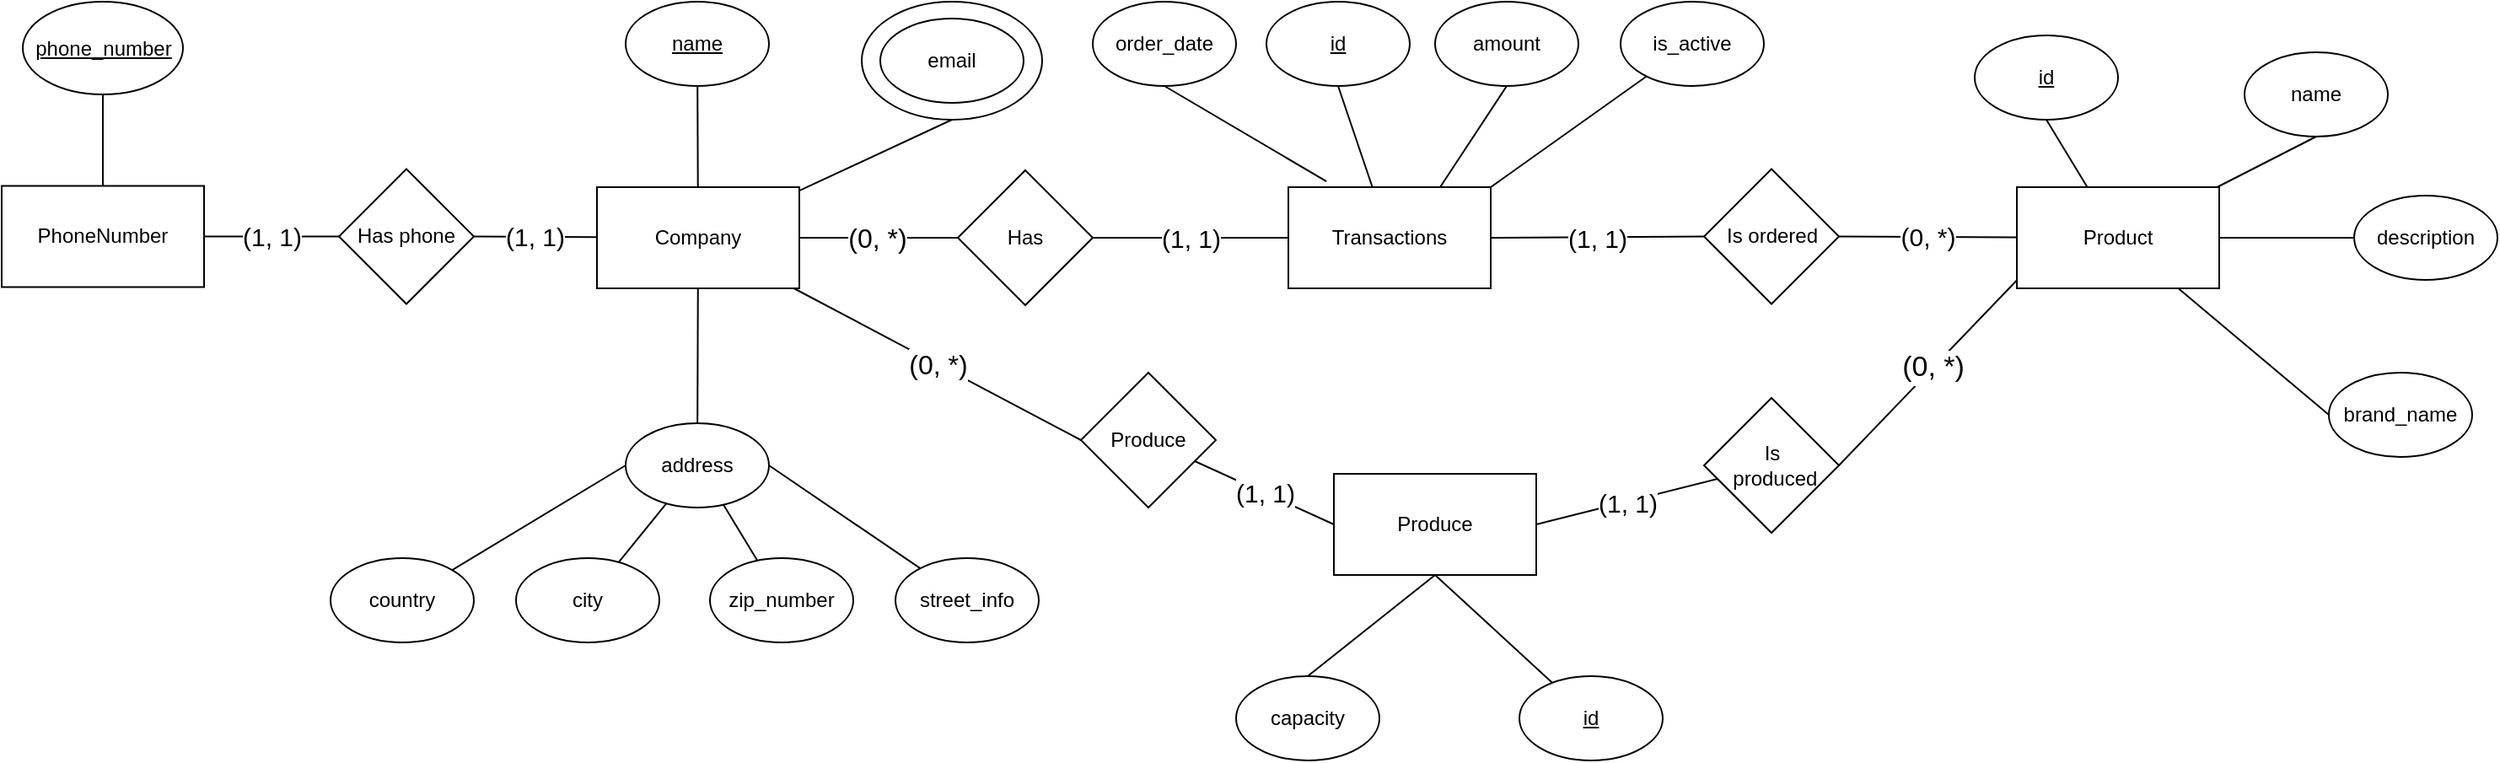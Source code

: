 <mxfile version="21.3.7" type="github">
  <diagram name="Page-1" id="CjbLvuf9Ty9q6dteD8Ma">
    <mxGraphModel dx="1900" dy="549" grid="1" gridSize="10" guides="1" tooltips="1" connect="1" arrows="1" fold="1" page="1" pageScale="1" pageWidth="850" pageHeight="1100" math="0" shadow="0">
      <root>
        <mxCell id="0" />
        <mxCell id="1" parent="0" />
        <mxCell id="WMxFekpVjy091wSbI-C_-6" style="rounded=0;orthogonalLoop=1;jettySize=auto;html=1;entryX=0.5;entryY=1;entryDx=0;entryDy=0;endArrow=none;endFill=0;" parent="1" source="WMxFekpVjy091wSbI-C_-1" target="WMxFekpVjy091wSbI-C_-2" edge="1">
          <mxGeometry relative="1" as="geometry" />
        </mxCell>
        <mxCell id="WMxFekpVjy091wSbI-C_-7" style="rounded=0;orthogonalLoop=1;jettySize=auto;html=1;entryX=0.5;entryY=1;entryDx=0;entryDy=0;endArrow=none;endFill=0;" parent="1" source="WMxFekpVjy091wSbI-C_-1" target="WMxFekpVjy091wSbI-C_-3" edge="1">
          <mxGeometry relative="1" as="geometry" />
        </mxCell>
        <mxCell id="WMxFekpVjy091wSbI-C_-8" style="rounded=0;orthogonalLoop=1;jettySize=auto;html=1;entryX=0;entryY=0.5;entryDx=0;entryDy=0;endArrow=none;endFill=0;" parent="1" source="WMxFekpVjy091wSbI-C_-1" target="WMxFekpVjy091wSbI-C_-4" edge="1">
          <mxGeometry relative="1" as="geometry" />
        </mxCell>
        <mxCell id="WMxFekpVjy091wSbI-C_-9" style="rounded=0;orthogonalLoop=1;jettySize=auto;html=1;entryX=0;entryY=0.5;entryDx=0;entryDy=0;endArrow=none;endFill=0;" parent="1" source="WMxFekpVjy091wSbI-C_-1" target="WMxFekpVjy091wSbI-C_-5" edge="1">
          <mxGeometry relative="1" as="geometry" />
        </mxCell>
        <mxCell id="WMxFekpVjy091wSbI-C_-32" value="&lt;font style=&quot;font-size: 17px;&quot;&gt;(0, *)&lt;/font&gt;" style="rounded=0;orthogonalLoop=1;jettySize=auto;html=1;endArrow=none;endFill=0;entryX=1;entryY=0.5;entryDx=0;entryDy=0;" parent="1" target="JQodVGw4U6Q7ayuIJfdO-9" edge="1">
          <mxGeometry relative="1" as="geometry">
            <mxPoint x="920" y="200" as="sourcePoint" />
            <mxPoint x="850" y="290" as="targetPoint" />
          </mxGeometry>
        </mxCell>
        <mxCell id="WMxFekpVjy091wSbI-C_-59" value="&lt;font style=&quot;font-size: 15px;&quot;&gt;(0, *)&lt;/font&gt;" style="rounded=0;orthogonalLoop=1;jettySize=auto;html=1;entryX=1;entryY=0.5;entryDx=0;entryDy=0;endArrow=none;endFill=0;startArrow=none;startFill=0;" parent="1" source="WMxFekpVjy091wSbI-C_-1" target="WMxFekpVjy091wSbI-C_-53" edge="1">
          <mxGeometry relative="1" as="geometry">
            <mxPoint x="816" y="179.25" as="targetPoint" />
          </mxGeometry>
        </mxCell>
        <mxCell id="WMxFekpVjy091wSbI-C_-1" value="Product" style="rounded=0;whiteSpace=wrap;html=1;" parent="1" vertex="1">
          <mxGeometry x="915" y="150" width="120" height="60" as="geometry" />
        </mxCell>
        <mxCell id="WMxFekpVjy091wSbI-C_-2" value="&lt;u&gt;id&lt;/u&gt;" style="ellipse;whiteSpace=wrap;html=1;" parent="1" vertex="1">
          <mxGeometry x="890" y="60" width="85" height="50" as="geometry" />
        </mxCell>
        <mxCell id="WMxFekpVjy091wSbI-C_-3" value="name" style="ellipse;whiteSpace=wrap;html=1;" parent="1" vertex="1">
          <mxGeometry x="1050" y="70" width="85" height="50" as="geometry" />
        </mxCell>
        <mxCell id="WMxFekpVjy091wSbI-C_-4" value="description" style="ellipse;whiteSpace=wrap;html=1;" parent="1" vertex="1">
          <mxGeometry x="1115" y="155" width="85" height="50" as="geometry" />
        </mxCell>
        <mxCell id="WMxFekpVjy091wSbI-C_-5" value="brand_name" style="ellipse;whiteSpace=wrap;html=1;" parent="1" vertex="1">
          <mxGeometry x="1100" y="260" width="85" height="50" as="geometry" />
        </mxCell>
        <mxCell id="WMxFekpVjy091wSbI-C_-12" style="rounded=0;orthogonalLoop=1;jettySize=auto;html=1;endArrow=none;endFill=0;" parent="1" source="WMxFekpVjy091wSbI-C_-10" target="WMxFekpVjy091wSbI-C_-11" edge="1">
          <mxGeometry relative="1" as="geometry" />
        </mxCell>
        <mxCell id="WMxFekpVjy091wSbI-C_-22" style="rounded=0;orthogonalLoop=1;jettySize=auto;html=1;endArrow=none;endFill=0;" parent="1" source="WMxFekpVjy091wSbI-C_-10" target="WMxFekpVjy091wSbI-C_-13" edge="1">
          <mxGeometry relative="1" as="geometry" />
        </mxCell>
        <mxCell id="WMxFekpVjy091wSbI-C_-29" style="rounded=0;orthogonalLoop=1;jettySize=auto;html=1;entryX=0.5;entryY=1;entryDx=0;entryDy=0;endArrow=none;endFill=0;" parent="1" source="WMxFekpVjy091wSbI-C_-10" target="WMxFekpVjy091wSbI-C_-26" edge="1">
          <mxGeometry relative="1" as="geometry" />
        </mxCell>
        <mxCell id="WMxFekpVjy091wSbI-C_-31" value="&lt;font style=&quot;font-size: 16px;&quot;&gt;(0, *)&lt;/font&gt;" style="rounded=0;orthogonalLoop=1;jettySize=auto;html=1;endArrow=none;endFill=0;" parent="1" source="WMxFekpVjy091wSbI-C_-10" edge="1">
          <mxGeometry relative="1" as="geometry">
            <mxPoint x="360" y="300" as="targetPoint" />
          </mxGeometry>
        </mxCell>
        <mxCell id="WMxFekpVjy091wSbI-C_-55" style="rounded=0;orthogonalLoop=1;jettySize=auto;html=1;endArrow=none;endFill=0;startArrow=none;startFill=0;entryX=0;entryY=0.5;entryDx=0;entryDy=0;" parent="1" source="WMxFekpVjy091wSbI-C_-10" target="WMxFekpVjy091wSbI-C_-47" edge="1">
          <mxGeometry relative="1" as="geometry">
            <mxPoint x="281" y="180" as="targetPoint" />
          </mxGeometry>
        </mxCell>
        <mxCell id="WMxFekpVjy091wSbI-C_-64" value="&lt;font style=&quot;font-size: 15px;&quot;&gt;(1, 1)&lt;/font&gt;" style="rounded=0;orthogonalLoop=1;jettySize=auto;html=1;entryX=1;entryY=0.5;entryDx=0;entryDy=0;endArrow=none;endFill=0;" parent="1" source="WMxFekpVjy091wSbI-C_-10" target="WMxFekpVjy091wSbI-C_-63" edge="1">
          <mxGeometry x="0.009" relative="1" as="geometry">
            <mxPoint as="offset" />
          </mxGeometry>
        </mxCell>
        <mxCell id="WMxFekpVjy091wSbI-C_-10" value="Company" style="rounded=0;whiteSpace=wrap;html=1;" parent="1" vertex="1">
          <mxGeometry x="73" y="150" width="120" height="60" as="geometry" />
        </mxCell>
        <mxCell id="WMxFekpVjy091wSbI-C_-11" value="name" style="ellipse;whiteSpace=wrap;html=1;fontStyle=4" parent="1" vertex="1">
          <mxGeometry x="90" y="40" width="85" height="50" as="geometry" />
        </mxCell>
        <mxCell id="WMxFekpVjy091wSbI-C_-13" value="address" style="ellipse;whiteSpace=wrap;html=1;" parent="1" vertex="1">
          <mxGeometry x="90" y="290" width="85" height="50" as="geometry" />
        </mxCell>
        <mxCell id="WMxFekpVjy091wSbI-C_-19" style="rounded=0;orthogonalLoop=1;jettySize=auto;html=1;endArrow=none;endFill=0;" parent="1" source="WMxFekpVjy091wSbI-C_-14" target="WMxFekpVjy091wSbI-C_-13" edge="1">
          <mxGeometry relative="1" as="geometry" />
        </mxCell>
        <mxCell id="WMxFekpVjy091wSbI-C_-14" value="city" style="ellipse;whiteSpace=wrap;html=1;" parent="1" vertex="1">
          <mxGeometry x="25" y="370" width="85" height="50" as="geometry" />
        </mxCell>
        <mxCell id="WMxFekpVjy091wSbI-C_-20" style="rounded=0;orthogonalLoop=1;jettySize=auto;html=1;entryX=0.682;entryY=0.964;entryDx=0;entryDy=0;entryPerimeter=0;endArrow=none;endFill=0;" parent="1" source="WMxFekpVjy091wSbI-C_-15" target="WMxFekpVjy091wSbI-C_-13" edge="1">
          <mxGeometry relative="1" as="geometry" />
        </mxCell>
        <mxCell id="WMxFekpVjy091wSbI-C_-15" value="zip_number" style="ellipse;whiteSpace=wrap;html=1;" parent="1" vertex="1">
          <mxGeometry x="140" y="370" width="85" height="50" as="geometry" />
        </mxCell>
        <mxCell id="WMxFekpVjy091wSbI-C_-21" style="rounded=0;orthogonalLoop=1;jettySize=auto;html=1;endArrow=none;endFill=0;entryX=1;entryY=0.5;entryDx=0;entryDy=0;" parent="1" source="WMxFekpVjy091wSbI-C_-16" target="WMxFekpVjy091wSbI-C_-13" edge="1">
          <mxGeometry relative="1" as="geometry">
            <mxPoint x="170" y="305" as="targetPoint" />
          </mxGeometry>
        </mxCell>
        <mxCell id="WMxFekpVjy091wSbI-C_-16" value="street_info" style="ellipse;whiteSpace=wrap;html=1;" parent="1" vertex="1">
          <mxGeometry x="250" y="370" width="85" height="50" as="geometry" />
        </mxCell>
        <mxCell id="WMxFekpVjy091wSbI-C_-18" style="rounded=0;orthogonalLoop=1;jettySize=auto;html=1;entryX=0;entryY=0.5;entryDx=0;entryDy=0;endArrow=none;endFill=0;" parent="1" source="WMxFekpVjy091wSbI-C_-17" target="WMxFekpVjy091wSbI-C_-13" edge="1">
          <mxGeometry relative="1" as="geometry" />
        </mxCell>
        <mxCell id="WMxFekpVjy091wSbI-C_-17" value="country" style="ellipse;whiteSpace=wrap;html=1;" parent="1" vertex="1">
          <mxGeometry x="-85" y="370" width="85" height="50" as="geometry" />
        </mxCell>
        <mxCell id="WMxFekpVjy091wSbI-C_-23" value="phone_number" style="ellipse;whiteSpace=wrap;html=1;fontStyle=4" parent="1" vertex="1">
          <mxGeometry x="-267.5" y="40" width="95" height="55" as="geometry" />
        </mxCell>
        <mxCell id="WMxFekpVjy091wSbI-C_-28" value="" style="group" parent="1" vertex="1" connectable="0">
          <mxGeometry x="230" y="40" width="107" height="70" as="geometry" />
        </mxCell>
        <mxCell id="WMxFekpVjy091wSbI-C_-26" value="" style="ellipse;whiteSpace=wrap;html=1;fontStyle=0" parent="WMxFekpVjy091wSbI-C_-28" vertex="1">
          <mxGeometry width="107" height="70" as="geometry" />
        </mxCell>
        <mxCell id="WMxFekpVjy091wSbI-C_-25" value="email" style="ellipse;whiteSpace=wrap;html=1;fontStyle=0" parent="WMxFekpVjy091wSbI-C_-28" vertex="1">
          <mxGeometry x="11" y="10" width="85" height="50" as="geometry" />
        </mxCell>
        <mxCell id="WMxFekpVjy091wSbI-C_-35" style="rounded=0;orthogonalLoop=1;jettySize=auto;html=1;entryX=0.5;entryY=0;entryDx=0;entryDy=0;exitX=0.5;exitY=1;exitDx=0;exitDy=0;endArrow=none;endFill=0;" parent="1" source="JQodVGw4U6Q7ayuIJfdO-8" target="WMxFekpVjy091wSbI-C_-33" edge="1">
          <mxGeometry relative="1" as="geometry">
            <mxPoint x="552" y="420" as="sourcePoint" />
          </mxGeometry>
        </mxCell>
        <mxCell id="WMxFekpVjy091wSbI-C_-33" value="capacity" style="ellipse;whiteSpace=wrap;html=1;" parent="1" vertex="1">
          <mxGeometry x="452" y="440" width="85" height="50" as="geometry" />
        </mxCell>
        <mxCell id="WMxFekpVjy091wSbI-C_-42" value="order_date" style="ellipse;whiteSpace=wrap;html=1;fontStyle=0" parent="1" vertex="1">
          <mxGeometry x="367" y="40" width="85" height="50" as="geometry" />
        </mxCell>
        <mxCell id="WMxFekpVjy091wSbI-C_-43" value="amount" style="ellipse;whiteSpace=wrap;html=1;" parent="1" vertex="1">
          <mxGeometry x="570" y="40" width="85" height="50" as="geometry" />
        </mxCell>
        <mxCell id="WMxFekpVjy091wSbI-C_-44" style="rounded=0;orthogonalLoop=1;jettySize=auto;html=1;entryX=0.5;entryY=1;entryDx=0;entryDy=0;endArrow=none;endFill=0;exitX=0.188;exitY=-0.057;exitDx=0;exitDy=0;exitPerimeter=0;" parent="1" source="WMxFekpVjy091wSbI-C_-39" target="WMxFekpVjy091wSbI-C_-42" edge="1">
          <mxGeometry relative="1" as="geometry">
            <mxPoint x="496.958" y="137.5" as="sourcePoint" />
          </mxGeometry>
        </mxCell>
        <mxCell id="WMxFekpVjy091wSbI-C_-45" style="rounded=0;orthogonalLoop=1;jettySize=auto;html=1;entryX=0.5;entryY=1;entryDx=0;entryDy=0;endArrow=none;endFill=0;exitX=0.75;exitY=0;exitDx=0;exitDy=0;" parent="1" source="WMxFekpVjy091wSbI-C_-39" target="WMxFekpVjy091wSbI-C_-43" edge="1">
          <mxGeometry relative="1" as="geometry">
            <mxPoint x="635.5" y="90" as="targetPoint" />
            <mxPoint x="586.681" y="137.5" as="sourcePoint" />
          </mxGeometry>
        </mxCell>
        <mxCell id="WMxFekpVjy091wSbI-C_-54" value="&lt;font style=&quot;font-size: 15px;&quot;&gt;(1, 1)&lt;/font&gt;" style="rounded=0;orthogonalLoop=1;jettySize=auto;html=1;endArrow=none;endFill=0;exitX=0;exitY=0.5;exitDx=0;exitDy=0;entryX=1;entryY=0.5;entryDx=0;entryDy=0;" parent="1" source="WMxFekpVjy091wSbI-C_-39" target="WMxFekpVjy091wSbI-C_-47" edge="1">
          <mxGeometry relative="1" as="geometry">
            <mxPoint x="473" y="180" as="sourcePoint" />
            <mxPoint x="380" y="180" as="targetPoint" />
          </mxGeometry>
        </mxCell>
        <mxCell id="WMxFekpVjy091wSbI-C_-58" value="&lt;font style=&quot;font-size: 15px;&quot;&gt;(1, 1)&lt;/font&gt;" style="rounded=0;orthogonalLoop=1;jettySize=auto;html=1;entryX=0;entryY=0.5;entryDx=0;entryDy=0;endArrow=none;endFill=0;exitX=1;exitY=0.5;exitDx=0;exitDy=0;" parent="1" source="WMxFekpVjy091wSbI-C_-39" target="WMxFekpVjy091wSbI-C_-53" edge="1">
          <mxGeometry relative="1" as="geometry">
            <mxPoint x="613" y="179.708" as="sourcePoint" />
            <mxPoint x="723" y="179.25" as="targetPoint" />
          </mxGeometry>
        </mxCell>
        <mxCell id="WMxFekpVjy091wSbI-C_-60" value="&lt;font style=&quot;font-size: 16px;&quot;&gt;(0, *)&lt;/font&gt;" style="edgeStyle=orthogonalEdgeStyle;rounded=0;orthogonalLoop=1;jettySize=auto;html=1;endArrow=none;endFill=0;" parent="1" target="WMxFekpVjy091wSbI-C_-10" edge="1">
          <mxGeometry x="-0.221" relative="1" as="geometry">
            <mxPoint x="270" y="180" as="sourcePoint" />
            <Array as="points">
              <mxPoint x="240" y="180" />
              <mxPoint x="240" y="180" />
            </Array>
            <mxPoint x="-1" as="offset" />
          </mxGeometry>
        </mxCell>
        <mxCell id="WMxFekpVjy091wSbI-C_-62" style="edgeStyle=orthogonalEdgeStyle;rounded=0;orthogonalLoop=1;jettySize=auto;html=1;entryX=0.5;entryY=1;entryDx=0;entryDy=0;endArrow=none;endFill=0;" parent="1" source="WMxFekpVjy091wSbI-C_-61" target="WMxFekpVjy091wSbI-C_-23" edge="1">
          <mxGeometry relative="1" as="geometry" />
        </mxCell>
        <mxCell id="WMxFekpVjy091wSbI-C_-65" value="&lt;font style=&quot;font-size: 15px;&quot;&gt;(1, 1)&lt;/font&gt;" style="rounded=0;orthogonalLoop=1;jettySize=auto;html=1;entryX=0;entryY=0.5;entryDx=0;entryDy=0;endArrow=none;endFill=0;" parent="1" source="WMxFekpVjy091wSbI-C_-61" target="WMxFekpVjy091wSbI-C_-63" edge="1">
          <mxGeometry relative="1" as="geometry" />
        </mxCell>
        <mxCell id="WMxFekpVjy091wSbI-C_-61" value="PhoneNumber" style="rounded=0;whiteSpace=wrap;html=1;" parent="1" vertex="1">
          <mxGeometry x="-280" y="149.25" width="120" height="60" as="geometry" />
        </mxCell>
        <mxCell id="WMxFekpVjy091wSbI-C_-63" value="Has phone" style="rhombus;whiteSpace=wrap;html=1;" parent="1" vertex="1">
          <mxGeometry x="-80" y="139.25" width="80" height="80" as="geometry" />
        </mxCell>
        <mxCell id="WMxFekpVjy091wSbI-C_-47" value="Has" style="rhombus;whiteSpace=wrap;html=1;container=1;" parent="1" vertex="1">
          <mxGeometry x="287" y="140" width="80" height="80" as="geometry">
            <mxRectangle x="6.5" y="6.25" width="50" height="40" as="alternateBounds" />
          </mxGeometry>
        </mxCell>
        <mxCell id="JQodVGw4U6Q7ayuIJfdO-4" style="rounded=0;orthogonalLoop=1;jettySize=auto;html=1;entryX=0.5;entryY=1;entryDx=0;entryDy=0;endArrow=none;endFill=0;" parent="1" source="WMxFekpVjy091wSbI-C_-39" target="JQodVGw4U6Q7ayuIJfdO-3" edge="1">
          <mxGeometry relative="1" as="geometry" />
        </mxCell>
        <mxCell id="WMxFekpVjy091wSbI-C_-39" value="Transactions" style="rounded=0;whiteSpace=wrap;html=1;" parent="1" vertex="1">
          <mxGeometry x="483" y="150" width="120" height="60" as="geometry" />
        </mxCell>
        <mxCell id="WMxFekpVjy091wSbI-C_-53" value="Is ordered" style="rhombus;whiteSpace=wrap;html=1;container=1;" parent="1" vertex="1">
          <mxGeometry x="729.5" y="139.25" width="80" height="80" as="geometry">
            <mxRectangle x="6.5" y="6.25" width="50" height="40" as="alternateBounds" />
          </mxGeometry>
        </mxCell>
        <mxCell id="JQodVGw4U6Q7ayuIJfdO-3" value="&lt;u&gt;id&lt;/u&gt;" style="ellipse;whiteSpace=wrap;html=1;fontStyle=0" parent="1" vertex="1">
          <mxGeometry x="470" y="40" width="85" height="50" as="geometry" />
        </mxCell>
        <mxCell id="JQodVGw4U6Q7ayuIJfdO-11" value="&lt;font style=&quot;font-size: 15px;&quot;&gt;(1, 1)&lt;/font&gt;" style="rounded=0;orthogonalLoop=1;jettySize=auto;html=1;entryX=0;entryY=0.5;entryDx=0;entryDy=0;endArrow=none;endFill=0;" parent="1" source="JQodVGw4U6Q7ayuIJfdO-7" target="JQodVGw4U6Q7ayuIJfdO-8" edge="1">
          <mxGeometry relative="1" as="geometry" />
        </mxCell>
        <mxCell id="JQodVGw4U6Q7ayuIJfdO-7" value="Produce" style="rhombus;whiteSpace=wrap;html=1;" parent="1" vertex="1">
          <mxGeometry x="360" y="260" width="80" height="80" as="geometry" />
        </mxCell>
        <mxCell id="JQodVGw4U6Q7ayuIJfdO-8" value="Produce" style="rounded=0;whiteSpace=wrap;html=1;" parent="1" vertex="1">
          <mxGeometry x="510" y="320" width="120" height="60" as="geometry" />
        </mxCell>
        <mxCell id="JQodVGw4U6Q7ayuIJfdO-10" value="&lt;font style=&quot;font-size: 15px;&quot;&gt;(1, 1)&lt;/font&gt;" style="rounded=0;orthogonalLoop=1;jettySize=auto;html=1;entryX=1;entryY=0.5;entryDx=0;entryDy=0;endArrow=none;endFill=0;" parent="1" source="JQodVGw4U6Q7ayuIJfdO-9" target="JQodVGw4U6Q7ayuIJfdO-8" edge="1">
          <mxGeometry relative="1" as="geometry" />
        </mxCell>
        <mxCell id="JQodVGw4U6Q7ayuIJfdO-9" value="Is&lt;br&gt;&amp;nbsp;produced" style="rhombus;whiteSpace=wrap;html=1;" parent="1" vertex="1">
          <mxGeometry x="729.5" y="275" width="80" height="80" as="geometry" />
        </mxCell>
        <mxCell id="JQodVGw4U6Q7ayuIJfdO-13" style="rounded=0;orthogonalLoop=1;jettySize=auto;html=1;entryX=0.5;entryY=1;entryDx=0;entryDy=0;endArrow=none;endFill=0;" parent="1" source="JQodVGw4U6Q7ayuIJfdO-12" target="JQodVGw4U6Q7ayuIJfdO-8" edge="1">
          <mxGeometry relative="1" as="geometry" />
        </mxCell>
        <mxCell id="JQodVGw4U6Q7ayuIJfdO-12" value="&lt;u&gt;id&lt;/u&gt;" style="ellipse;whiteSpace=wrap;html=1;" parent="1" vertex="1">
          <mxGeometry x="620" y="440" width="85" height="50" as="geometry" />
        </mxCell>
        <mxCell id="4h1WXfMJCTs02p5zFVBD-2" style="rounded=0;orthogonalLoop=1;jettySize=auto;html=1;entryX=1;entryY=0;entryDx=0;entryDy=0;endArrow=none;endFill=0;" edge="1" parent="1" source="4h1WXfMJCTs02p5zFVBD-1" target="WMxFekpVjy091wSbI-C_-39">
          <mxGeometry relative="1" as="geometry" />
        </mxCell>
        <mxCell id="4h1WXfMJCTs02p5zFVBD-1" value="is_active" style="ellipse;whiteSpace=wrap;html=1;" vertex="1" parent="1">
          <mxGeometry x="680" y="40" width="85" height="50" as="geometry" />
        </mxCell>
      </root>
    </mxGraphModel>
  </diagram>
</mxfile>

